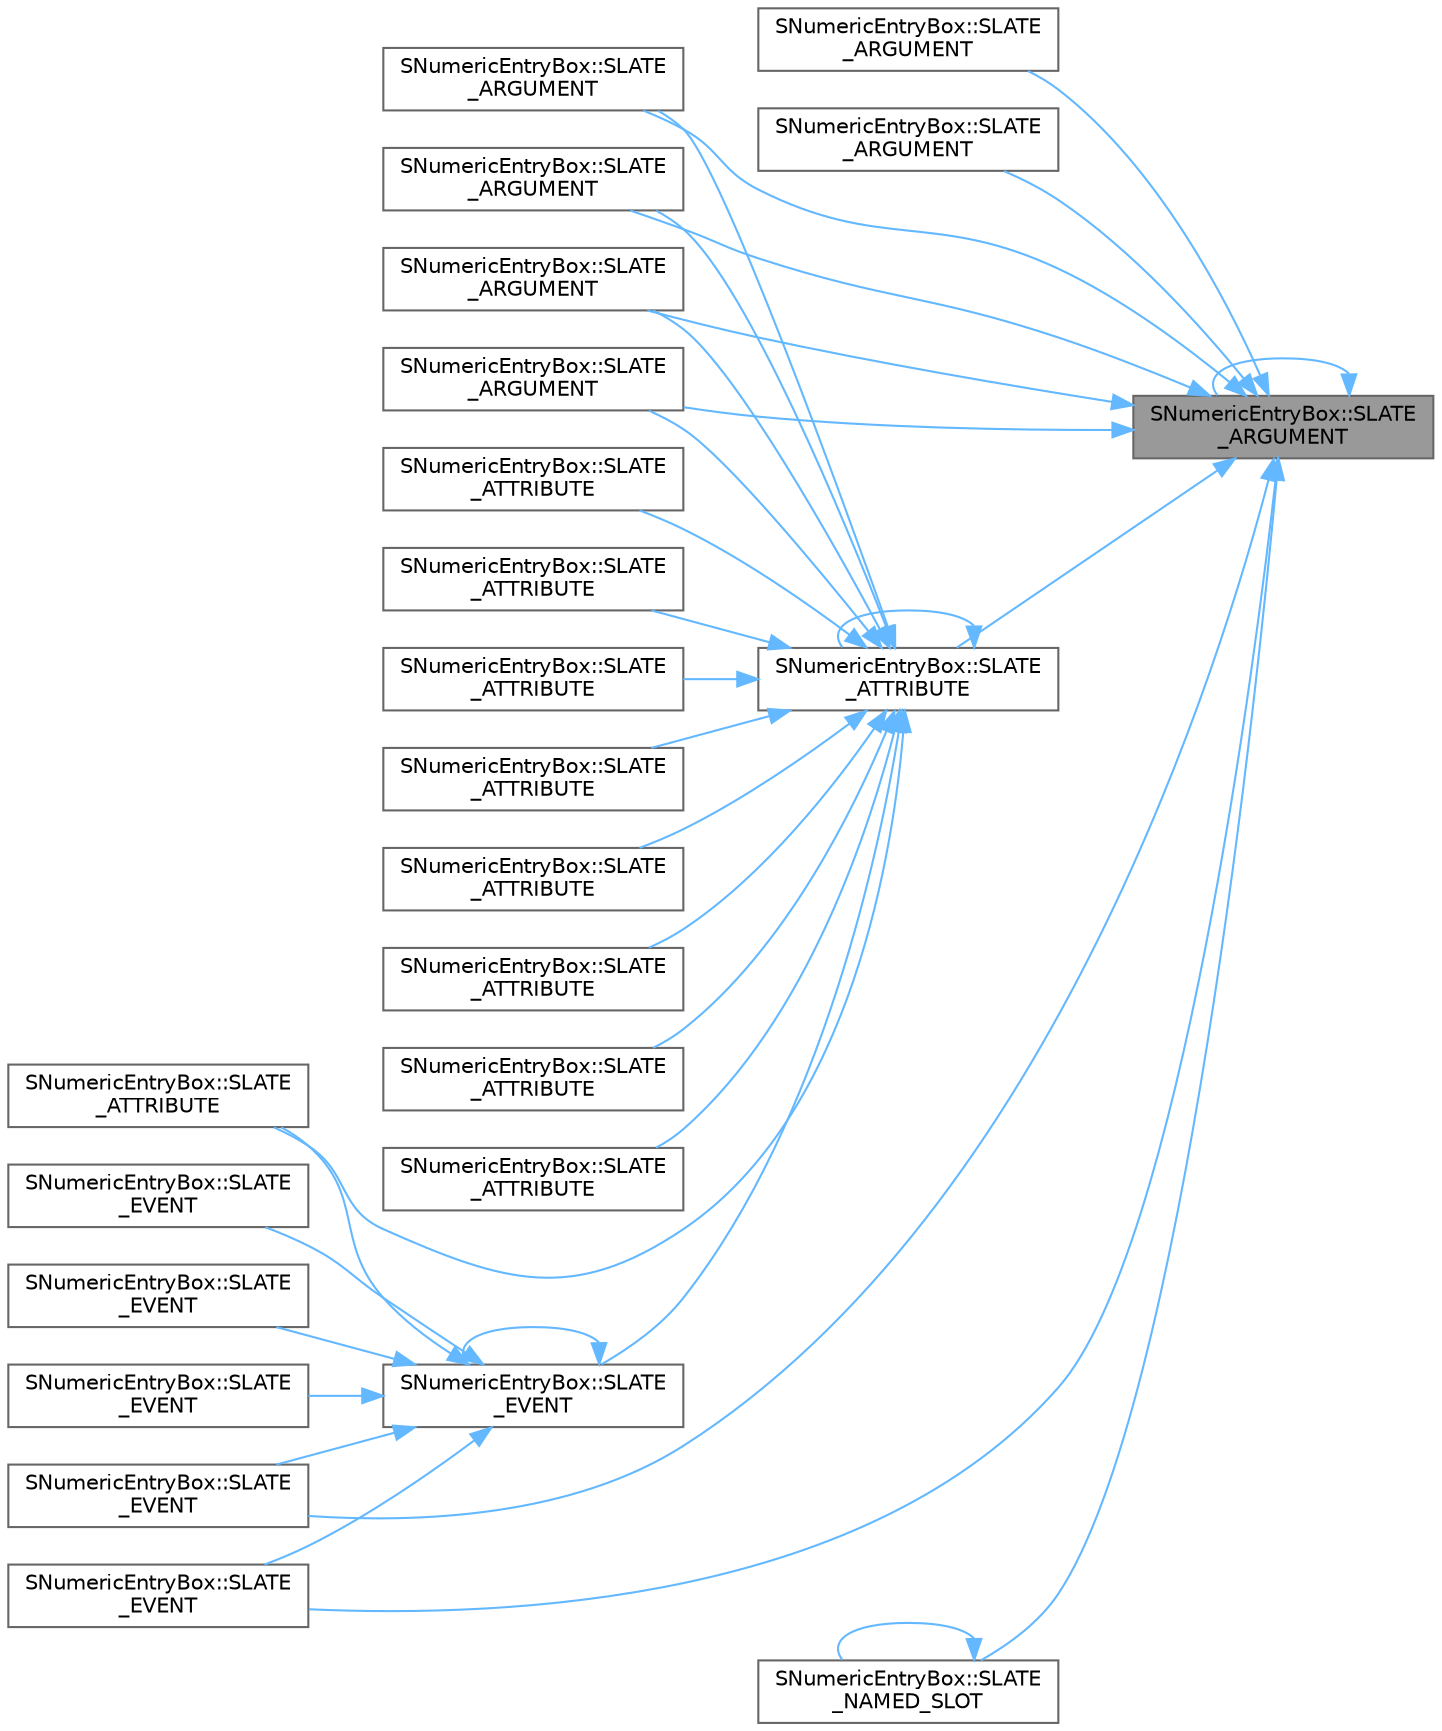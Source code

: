 digraph "SNumericEntryBox::SLATE_ARGUMENT"
{
 // INTERACTIVE_SVG=YES
 // LATEX_PDF_SIZE
  bgcolor="transparent";
  edge [fontname=Helvetica,fontsize=10,labelfontname=Helvetica,labelfontsize=10];
  node [fontname=Helvetica,fontsize=10,shape=box,height=0.2,width=0.4];
  rankdir="RL";
  Node1 [id="Node000001",label="SNumericEntryBox::SLATE\l_ARGUMENT",height=0.2,width=0.4,color="gray40", fillcolor="grey60", style="filled", fontcolor="black",tooltip="Padding around the label content."];
  Node1 -> Node2 [id="edge1_Node000001_Node000002",dir="back",color="steelblue1",style="solid",tooltip=" "];
  Node2 [id="Node000002",label="SNumericEntryBox::SLATE\l_ARGUMENT",height=0.2,width=0.4,color="grey40", fillcolor="white", style="filled",URL="$dc/db6/classSNumericEntryBox.html#a1d1c2d8367e3cd456f4e9caa167663c3",tooltip="Whether or not the user should be able to change the value by dragging with the mouse cursor."];
  Node1 -> Node3 [id="edge2_Node000001_Node000003",dir="back",color="steelblue1",style="solid",tooltip=" "];
  Node3 [id="Node000003",label="SNumericEntryBox::SLATE\l_ARGUMENT",height=0.2,width=0.4,color="grey40", fillcolor="white", style="filled",URL="$dc/db6/classSNumericEntryBox.html#ac2a4b7d8284c527bea3afbbb779d868e",tooltip="Whether this spin box should have mouse wheel feature enabled, defaults to true."];
  Node1 -> Node4 [id="edge3_Node000001_Node000004",dir="back",color="steelblue1",style="solid",tooltip=" "];
  Node4 [id="Node000004",label="SNumericEntryBox::SLATE\l_ARGUMENT",height=0.2,width=0.4,color="grey40", fillcolor="white", style="filled",URL="$dc/db6/classSNumericEntryBox.html#a3efe112e718a83f85c76d0c052190209",tooltip="True to broadcast every time we type."];
  Node1 -> Node5 [id="edge4_Node000001_Node000005",dir="back",color="steelblue1",style="solid",tooltip=" "];
  Node5 [id="Node000005",label="SNumericEntryBox::SLATE\l_ARGUMENT",height=0.2,width=0.4,color="grey40", fillcolor="white", style="filled",URL="$dc/db6/classSNumericEntryBox.html#a84c3ecfe81ddb90a4032f4f70da690b4",tooltip="Whether or not to include a toggle checkbox to the left of the widget."];
  Node1 -> Node1 [id="edge5_Node000001_Node000001",dir="back",color="steelblue1",style="solid",tooltip=" "];
  Node1 -> Node6 [id="edge6_Node000001_Node000006",dir="back",color="steelblue1",style="solid",tooltip=" "];
  Node6 [id="Node000006",label="SNumericEntryBox::SLATE\l_ARGUMENT",height=0.2,width=0.4,color="grey40", fillcolor="white", style="filled",URL="$dc/db6/classSNumericEntryBox.html#a7baf2eb628d6eccfb5d59bd4ee130cb3",tooltip="Border Background Color."];
  Node1 -> Node7 [id="edge7_Node000001_Node000007",dir="back",color="steelblue1",style="solid",tooltip=" "];
  Node7 [id="Node000007",label="SNumericEntryBox::SLATE\l_ARGUMENT",height=0.2,width=0.4,color="grey40", fillcolor="white", style="filled",URL="$dc/db6/classSNumericEntryBox.html#a97afa0c734390bdb775c636c6db426ff",tooltip="The string to display if the value cannot be determined."];
  Node1 -> Node8 [id="edge8_Node000001_Node000008",dir="back",color="steelblue1",style="solid",tooltip=" "];
  Node8 [id="Node000008",label="SNumericEntryBox::SLATE\l_ATTRIBUTE",height=0.2,width=0.4,color="grey40", fillcolor="white", style="filled",URL="$dc/db6/classSNumericEntryBox.html#ad316139610e7fdc041f9383598127ac2",tooltip="How should the value be justified in the editable text field."];
  Node8 -> Node4 [id="edge9_Node000008_Node000004",dir="back",color="steelblue1",style="solid",tooltip=" "];
  Node8 -> Node5 [id="edge10_Node000008_Node000005",dir="back",color="steelblue1",style="solid",tooltip=" "];
  Node8 -> Node6 [id="edge11_Node000008_Node000006",dir="back",color="steelblue1",style="solid",tooltip=" "];
  Node8 -> Node7 [id="edge12_Node000008_Node000007",dir="back",color="steelblue1",style="solid",tooltip=" "];
  Node8 -> Node9 [id="edge13_Node000008_Node000009",dir="back",color="steelblue1",style="solid",tooltip=" "];
  Node9 [id="Node000009",label="SNumericEntryBox::SLATE\l_ATTRIBUTE",height=0.2,width=0.4,color="grey40", fillcolor="white", style="filled",URL="$dc/db6/classSNumericEntryBox.html#a7ba8d502e1b1806244cc4ae804028894",tooltip="Tell us if we want to support dynamically changing of the min value using ctrl (only use if there is ..."];
  Node8 -> Node8 [id="edge14_Node000008_Node000008",dir="back",color="steelblue1",style="solid",tooltip=" "];
  Node8 -> Node10 [id="edge15_Node000008_Node000010",dir="back",color="steelblue1",style="solid",tooltip=" "];
  Node10 [id="Node000010",label="SNumericEntryBox::SLATE\l_ATTRIBUTE",height=0.2,width=0.4,color="grey40", fillcolor="white", style="filled",URL="$dc/db6/classSNumericEntryBox.html#a4a7783a3e19ff69019c76a261e7585c2",tooltip="The minimum desired width for the value portion of the control."];
  Node8 -> Node11 [id="edge16_Node000008_Node000011",dir="back",color="steelblue1",style="solid",tooltip=" "];
  Node11 [id="Node000011",label="SNumericEntryBox::SLATE\l_ATTRIBUTE",height=0.2,width=0.4,color="grey40", fillcolor="white", style="filled",URL="$dc/db6/classSNumericEntryBox.html#ad282066b3ed698acec4837efe3e5d0b7",tooltip="Multiplier to use when shift is held down."];
  Node8 -> Node12 [id="edge17_Node000008_Node000012",dir="back",color="steelblue1",style="solid",tooltip=" "];
  Node12 [id="Node000012",label="SNumericEntryBox::SLATE\l_ATTRIBUTE",height=0.2,width=0.4,color="grey40", fillcolor="white", style="filled",URL="$dc/db6/classSNumericEntryBox.html#a70d2ee4a6db557acb69e7d20f027881f",tooltip="Use exponential scale for the slider."];
  Node8 -> Node13 [id="edge18_Node000008_Node000013",dir="back",color="steelblue1",style="solid",tooltip=" "];
  Node13 [id="Node000013",label="SNumericEntryBox::SLATE\l_ATTRIBUTE",height=0.2,width=0.4,color="grey40", fillcolor="white", style="filled",URL="$dc/db6/classSNumericEntryBox.html#aeb8b88e17e1d9cd05ed20b7ebebc4c7f",tooltip="If we're an unbounded spinbox, what value do we divide mouse movement by before multiplying by Delta."];
  Node8 -> Node14 [id="edge19_Node000008_Node000014",dir="back",color="steelblue1",style="solid",tooltip=" "];
  Node14 [id="Node000014",label="SNumericEntryBox::SLATE\l_ATTRIBUTE",height=0.2,width=0.4,color="grey40", fillcolor="white", style="filled",URL="$dc/db6/classSNumericEntryBox.html#ab24d5ca046cfa59adf94719b964b89dd",tooltip="An optional format pattern that is used to format the ToolTipText."];
  Node8 -> Node15 [id="edge20_Node000008_Node000015",dir="back",color="steelblue1",style="solid",tooltip=" "];
  Node15 [id="Node000015",label="SNumericEntryBox::SLATE\l_ATTRIBUTE",height=0.2,width=0.4,color="grey40", fillcolor="white", style="filled",URL="$dc/db6/classSNumericEntryBox.html#a79520f93c45e189831390cd2ef42406a",tooltip="The minimum fractional digits the spin box displays, defaults to 1."];
  Node8 -> Node16 [id="edge21_Node000008_Node000016",dir="back",color="steelblue1",style="solid",tooltip=" "];
  Node16 [id="Node000016",label="SNumericEntryBox::SLATE\l_ATTRIBUTE",height=0.2,width=0.4,color="grey40", fillcolor="white", style="filled",URL="$dc/db6/classSNumericEntryBox.html#a8213cb0eccd82dcb5da41e6e9100f719",tooltip="The minimum value that can be specified by using the slider."];
  Node8 -> Node17 [id="edge22_Node000008_Node000017",dir="back",color="steelblue1",style="solid",tooltip=" "];
  Node17 [id="Node000017",label="SNumericEntryBox::SLATE\l_ATTRIBUTE",height=0.2,width=0.4,color="grey40", fillcolor="white", style="filled",URL="$dc/db6/classSNumericEntryBox.html#aefe3fc2bc663c36a096b407d207588cd",tooltip="The minimum value that can be entered into the text edit box."];
  Node8 -> Node18 [id="edge23_Node000008_Node000018",dir="back",color="steelblue1",style="solid",tooltip=" "];
  Node18 [id="Node000018",label="SNumericEntryBox::SLATE\l_EVENT",height=0.2,width=0.4,color="grey40", fillcolor="white", style="filled",URL="$dc/db6/classSNumericEntryBox.html#a2e58a158046a75dddad5fba5a250ed7d",tooltip="Called right after the spinner min value is changed (only relevant if SupportDynamicSliderMinValue is..."];
  Node18 -> Node9 [id="edge24_Node000018_Node000009",dir="back",color="steelblue1",style="solid",tooltip=" "];
  Node18 -> Node19 [id="edge25_Node000018_Node000019",dir="back",color="steelblue1",style="solid",tooltip=" "];
  Node19 [id="Node000019",label="SNumericEntryBox::SLATE\l_EVENT",height=0.2,width=0.4,color="grey40", fillcolor="white", style="filled",URL="$dc/db6/classSNumericEntryBox.html#af24099c71504538f83b93edebf4b6831",tooltip="Menu extender for right-click context menu."];
  Node18 -> Node20 [id="edge26_Node000018_Node000020",dir="back",color="steelblue1",style="solid",tooltip=" "];
  Node20 [id="Node000020",label="SNumericEntryBox::SLATE\l_EVENT",height=0.2,width=0.4,color="grey40", fillcolor="white", style="filled",URL="$dc/db6/classSNumericEntryBox.html#ac9b36b9974f07ab846587e34b878bf60",tooltip="Called whenever the toggle changes state."];
  Node18 -> Node18 [id="edge27_Node000018_Node000018",dir="back",color="steelblue1",style="solid",tooltip=" "];
  Node18 -> Node21 [id="edge28_Node000018_Node000021",dir="back",color="steelblue1",style="solid",tooltip=" "];
  Node21 [id="Node000021",label="SNumericEntryBox::SLATE\l_EVENT",height=0.2,width=0.4,color="grey40", fillcolor="white", style="filled",URL="$dc/db6/classSNumericEntryBox.html#ac1a77b20a9b67fc15bb5f1fd93d0e13c",tooltip="Called whenever the text is changed programmatically or interactively by the user."];
  Node18 -> Node22 [id="edge29_Node000018_Node000022",dir="back",color="steelblue1",style="solid",tooltip=" "];
  Node22 [id="Node000022",label="SNumericEntryBox::SLATE\l_EVENT",height=0.2,width=0.4,color="grey40", fillcolor="white", style="filled",URL="$dc/db6/classSNumericEntryBox.html#af395fb4ce5657c956a0f61fe75525b3f",tooltip="Called whenever the text is changed programmatically or interactively by the user."];
  Node18 -> Node23 [id="edge30_Node000018_Node000023",dir="back",color="steelblue1",style="solid",tooltip=" "];
  Node23 [id="Node000023",label="SNumericEntryBox::SLATE\l_EVENT",height=0.2,width=0.4,color="grey40", fillcolor="white", style="filled",URL="$dc/db6/classSNumericEntryBox.html#ae4fa3f6ccafa983188b3ae58aa5ce173",tooltip="Called right before the slider begins to move."];
  Node1 -> Node19 [id="edge31_Node000001_Node000019",dir="back",color="steelblue1",style="solid",tooltip=" "];
  Node1 -> Node20 [id="edge32_Node000001_Node000020",dir="back",color="steelblue1",style="solid",tooltip=" "];
  Node1 -> Node24 [id="edge33_Node000001_Node000024",dir="back",color="steelblue1",style="solid",tooltip=" "];
  Node24 [id="Node000024",label="SNumericEntryBox::SLATE\l_NAMED_SLOT",height=0.2,width=0.4,color="grey40", fillcolor="white", style="filled",URL="$dc/db6/classSNumericEntryBox.html#ad2eb91dc5213600f0b6c3fa8b6e4eaa2",tooltip="Slot for this button's content (optional)"];
  Node24 -> Node24 [id="edge34_Node000024_Node000024",dir="back",color="steelblue1",style="solid",tooltip=" "];
}
